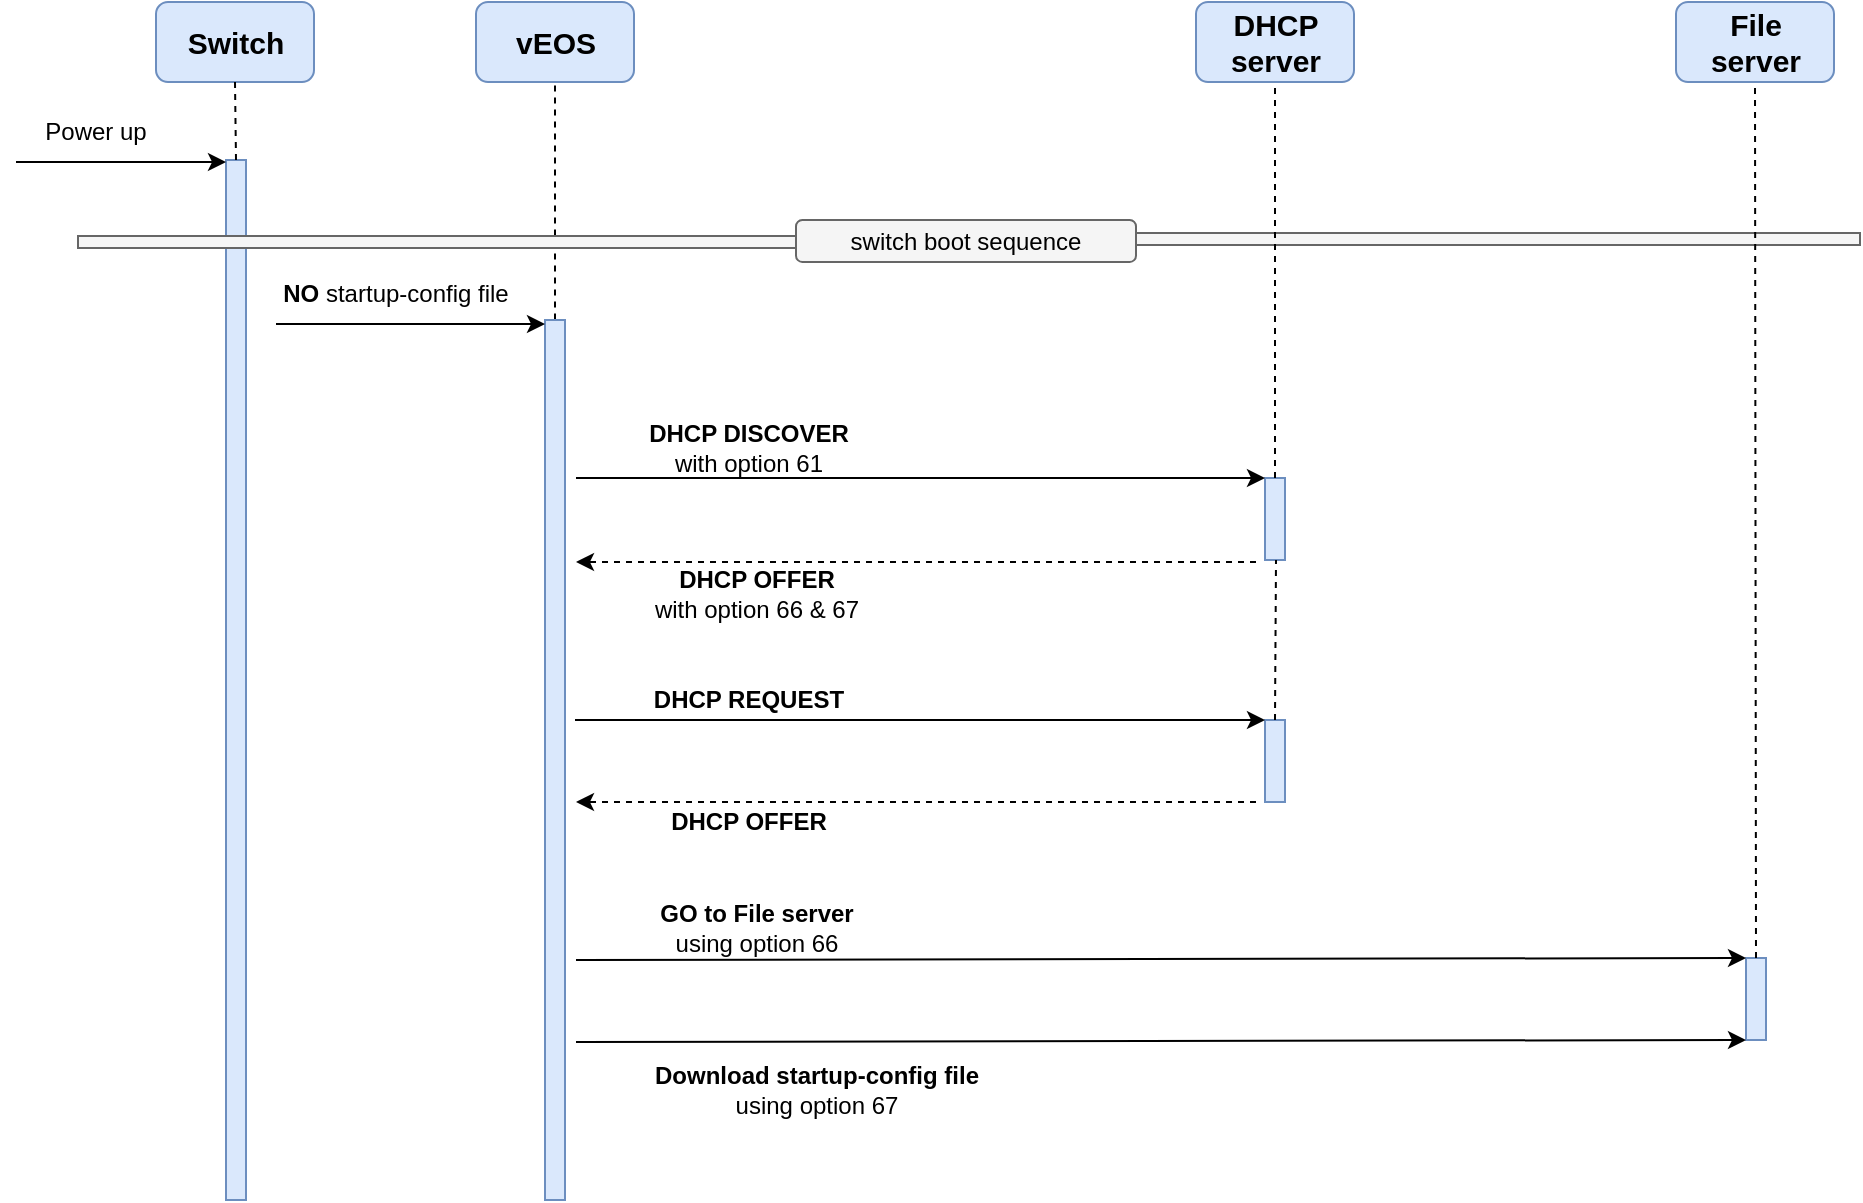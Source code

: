 <mxfile version="21.8.2" type="github">
  <diagram name="Page-1" id="74e2e168-ea6b-b213-b513-2b3c1d86103e">
    <mxGraphModel dx="1096" dy="1026" grid="1" gridSize="10" guides="1" tooltips="1" connect="1" arrows="1" fold="1" page="1" pageScale="1" pageWidth="1100" pageHeight="850" background="none" math="0" shadow="0">
      <root>
        <mxCell id="0" />
        <mxCell id="1" parent="0" />
        <mxCell id="bCRU6YlXV68KjKm_1EpI-22" value="" style="rounded=1;whiteSpace=wrap;html=1;fillColor=#dae8fc;strokeColor=#6c8ebf;" parent="1" vertex="1">
          <mxGeometry x="80" y="41" width="79" height="40" as="geometry" />
        </mxCell>
        <mxCell id="bCRU6YlXV68KjKm_1EpI-23" value="&lt;b&gt;&lt;font style=&quot;font-size: 15px;&quot;&gt;Switch&lt;/font&gt;&lt;/b&gt;" style="text;strokeColor=none;align=center;fillColor=none;html=1;verticalAlign=middle;whiteSpace=wrap;rounded=0;" parent="1" vertex="1">
          <mxGeometry x="90" y="46" width="60" height="30" as="geometry" />
        </mxCell>
        <mxCell id="bCRU6YlXV68KjKm_1EpI-24" value="" style="rounded=1;whiteSpace=wrap;html=1;fillColor=#dae8fc;strokeColor=#6c8ebf;" parent="1" vertex="1">
          <mxGeometry x="240" y="41" width="79" height="40" as="geometry" />
        </mxCell>
        <mxCell id="bCRU6YlXV68KjKm_1EpI-25" value="&lt;b&gt;&lt;font style=&quot;font-size: 15px;&quot;&gt;vEOS&lt;/font&gt;&lt;/b&gt;" style="text;strokeColor=none;align=center;fillColor=none;html=1;verticalAlign=middle;whiteSpace=wrap;rounded=0;" parent="1" vertex="1">
          <mxGeometry x="250" y="46" width="60" height="30" as="geometry" />
        </mxCell>
        <mxCell id="bCRU6YlXV68KjKm_1EpI-26" value="" style="rounded=1;whiteSpace=wrap;html=1;fillColor=#dae8fc;strokeColor=#6c8ebf;" parent="1" vertex="1">
          <mxGeometry x="600" y="41" width="79" height="40" as="geometry" />
        </mxCell>
        <mxCell id="bCRU6YlXV68KjKm_1EpI-27" value="&lt;b&gt;&lt;font style=&quot;font-size: 15px;&quot;&gt;DHCP server&lt;/font&gt;&lt;/b&gt;" style="text;strokeColor=none;align=center;fillColor=none;html=1;verticalAlign=middle;whiteSpace=wrap;rounded=0;" parent="1" vertex="1">
          <mxGeometry x="610" y="46" width="60" height="30" as="geometry" />
        </mxCell>
        <mxCell id="bCRU6YlXV68KjKm_1EpI-28" value="" style="rounded=1;whiteSpace=wrap;html=1;fillColor=#dae8fc;strokeColor=#6c8ebf;" parent="1" vertex="1">
          <mxGeometry x="840" y="41" width="79" height="40" as="geometry" />
        </mxCell>
        <mxCell id="bCRU6YlXV68KjKm_1EpI-29" value="&lt;b&gt;&lt;font style=&quot;font-size: 15px;&quot;&gt;File server&lt;/font&gt;&lt;/b&gt;" style="text;strokeColor=none;align=center;fillColor=none;html=1;verticalAlign=middle;whiteSpace=wrap;rounded=0;" parent="1" vertex="1">
          <mxGeometry x="850" y="46" width="60" height="30" as="geometry" />
        </mxCell>
        <mxCell id="bCRU6YlXV68KjKm_1EpI-30" value="" style="rounded=0;whiteSpace=wrap;html=1;fillColor=#dae8fc;strokeColor=#6c8ebf;" parent="1" vertex="1">
          <mxGeometry x="115" y="120" width="10" height="520" as="geometry" />
        </mxCell>
        <mxCell id="bCRU6YlXV68KjKm_1EpI-31" value="" style="endArrow=classic;html=1;rounded=0;" parent="1" edge="1">
          <mxGeometry width="50" height="50" relative="1" as="geometry">
            <mxPoint x="10" y="121" as="sourcePoint" />
            <mxPoint x="115" y="121" as="targetPoint" />
          </mxGeometry>
        </mxCell>
        <mxCell id="bCRU6YlXV68KjKm_1EpI-32" value="Power up" style="text;strokeColor=none;align=center;fillColor=none;html=1;verticalAlign=middle;whiteSpace=wrap;rounded=0;" parent="1" vertex="1">
          <mxGeometry x="20" y="91" width="60" height="30" as="geometry" />
        </mxCell>
        <mxCell id="bCRU6YlXV68KjKm_1EpI-34" value="" style="endArrow=none;dashed=1;html=1;rounded=0;entryX=0.5;entryY=1;entryDx=0;entryDy=0;exitX=0.5;exitY=0;exitDx=0;exitDy=0;" parent="1" source="bCRU6YlXV68KjKm_1EpI-30" target="bCRU6YlXV68KjKm_1EpI-22" edge="1">
          <mxGeometry width="50" height="50" relative="1" as="geometry">
            <mxPoint x="510" y="550" as="sourcePoint" />
            <mxPoint x="560" y="500" as="targetPoint" />
          </mxGeometry>
        </mxCell>
        <mxCell id="bCRU6YlXV68KjKm_1EpI-35" value="" style="endArrow=none;dashed=1;html=1;rounded=0;entryX=0.5;entryY=1;entryDx=0;entryDy=0;exitX=0.5;exitY=0.695;exitDx=0;exitDy=0;exitPerimeter=0;" parent="1" target="bCRU6YlXV68KjKm_1EpI-24" edge="1" source="bCRU6YlXV68KjKm_1EpI-36">
          <mxGeometry width="50" height="50" relative="1" as="geometry">
            <mxPoint x="280" y="840" as="sourcePoint" />
            <mxPoint x="560" y="550" as="targetPoint" />
          </mxGeometry>
        </mxCell>
        <mxCell id="bCRU6YlXV68KjKm_1EpI-36" value="" style="rounded=0;whiteSpace=wrap;html=1;fillColor=#dae8fc;strokeColor=#6c8ebf;" parent="1" vertex="1">
          <mxGeometry x="274.5" y="200" width="10" height="440" as="geometry" />
        </mxCell>
        <mxCell id="bCRU6YlXV68KjKm_1EpI-37" value="" style="endArrow=classic;html=1;rounded=0;" parent="1" edge="1">
          <mxGeometry width="50" height="50" relative="1" as="geometry">
            <mxPoint x="140" y="202" as="sourcePoint" />
            <mxPoint x="274.5" y="202" as="targetPoint" />
          </mxGeometry>
        </mxCell>
        <mxCell id="bCRU6YlXV68KjKm_1EpI-39" value="&lt;b&gt;NO&lt;/b&gt; startup-config file" style="text;strokeColor=none;align=center;fillColor=none;html=1;verticalAlign=middle;whiteSpace=wrap;rounded=0;" parent="1" vertex="1">
          <mxGeometry x="140" y="172" width="120" height="30" as="geometry" />
        </mxCell>
        <mxCell id="bCRU6YlXV68KjKm_1EpI-40" value="" style="rounded=0;whiteSpace=wrap;html=1;rotation=-90;fillColor=#f5f5f5;fontColor=#333333;strokeColor=#666666;" parent="1" vertex="1">
          <mxGeometry x="219" y="-20" width="6" height="362" as="geometry" />
        </mxCell>
        <mxCell id="bCRU6YlXV68KjKm_1EpI-42" value="" style="rounded=1;whiteSpace=wrap;html=1;fillColor=#f5f5f5;fontColor=#333333;strokeColor=#666666;" parent="1" vertex="1">
          <mxGeometry x="400" y="150" width="170" height="21" as="geometry" />
        </mxCell>
        <mxCell id="bCRU6YlXV68KjKm_1EpI-41" value="switch boot sequence" style="text;strokeColor=none;align=center;fillColor=none;html=1;verticalAlign=middle;whiteSpace=wrap;rounded=0;" parent="1" vertex="1">
          <mxGeometry x="420" y="147" width="130" height="27" as="geometry" />
        </mxCell>
        <mxCell id="bCRU6YlXV68KjKm_1EpI-43" value="" style="rounded=0;whiteSpace=wrap;html=1;rotation=-90;fillColor=#f5f5f5;fontColor=#333333;strokeColor=#666666;" parent="1" vertex="1">
          <mxGeometry x="748" y="-21.5" width="6" height="362" as="geometry" />
        </mxCell>
        <mxCell id="bCRU6YlXV68KjKm_1EpI-44" value="" style="rounded=0;whiteSpace=wrap;html=1;fillColor=#dae8fc;strokeColor=#6c8ebf;" parent="1" vertex="1">
          <mxGeometry x="634.5" y="279" width="10" height="41" as="geometry" />
        </mxCell>
        <mxCell id="bCRU6YlXV68KjKm_1EpI-45" value="" style="endArrow=none;dashed=1;html=1;rounded=0;entryX=0.5;entryY=1;entryDx=0;entryDy=0;exitX=0.5;exitY=0;exitDx=0;exitDy=0;" parent="1" source="bCRU6YlXV68KjKm_1EpI-44" target="bCRU6YlXV68KjKm_1EpI-26" edge="1">
          <mxGeometry width="50" height="50" relative="1" as="geometry">
            <mxPoint x="290" y="850" as="sourcePoint" />
            <mxPoint x="290" y="91" as="targetPoint" />
          </mxGeometry>
        </mxCell>
        <mxCell id="bCRU6YlXV68KjKm_1EpI-46" value="" style="edgeStyle=none;orthogonalLoop=1;jettySize=auto;html=1;rounded=0;entryX=0;entryY=0;entryDx=0;entryDy=0;" parent="1" target="bCRU6YlXV68KjKm_1EpI-44" edge="1">
          <mxGeometry width="80" relative="1" as="geometry">
            <mxPoint x="290" y="279" as="sourcePoint" />
            <mxPoint x="500" y="279" as="targetPoint" />
            <Array as="points" />
          </mxGeometry>
        </mxCell>
        <mxCell id="bCRU6YlXV68KjKm_1EpI-47" value="&lt;b&gt;DHCP DISCOVER&lt;/b&gt;&lt;br&gt;with option 61" style="text;strokeColor=none;align=center;fillColor=none;html=1;verticalAlign=middle;whiteSpace=wrap;rounded=0;" parent="1" vertex="1">
          <mxGeometry x="321" y="249" width="111" height="30" as="geometry" />
        </mxCell>
        <mxCell id="bCRU6YlXV68KjKm_1EpI-48" value="" style="edgeStyle=none;orthogonalLoop=1;jettySize=auto;html=1;rounded=0;dashed=1;" parent="1" edge="1">
          <mxGeometry width="80" relative="1" as="geometry">
            <mxPoint x="630" y="321" as="sourcePoint" />
            <mxPoint x="290" y="321" as="targetPoint" />
            <Array as="points" />
          </mxGeometry>
        </mxCell>
        <mxCell id="bCRU6YlXV68KjKm_1EpI-49" value="&lt;b&gt;DHCP OFFER&lt;/b&gt;&lt;br&gt;with option 66 &amp;amp; 67" style="text;strokeColor=none;align=center;fillColor=none;html=1;verticalAlign=middle;whiteSpace=wrap;rounded=0;" parent="1" vertex="1">
          <mxGeometry x="319.5" y="322" width="120.5" height="30" as="geometry" />
        </mxCell>
        <mxCell id="bCRU6YlXV68KjKm_1EpI-51" value="" style="rounded=0;whiteSpace=wrap;html=1;fillColor=#dae8fc;strokeColor=#6c8ebf;" parent="1" vertex="1">
          <mxGeometry x="634.5" y="400" width="10" height="41" as="geometry" />
        </mxCell>
        <mxCell id="bCRU6YlXV68KjKm_1EpI-53" value="" style="endArrow=none;dashed=1;html=1;rounded=0;exitX=0.5;exitY=0;exitDx=0;exitDy=0;" parent="1" source="bCRU6YlXV68KjKm_1EpI-51" edge="1">
          <mxGeometry width="50" height="50" relative="1" as="geometry">
            <mxPoint x="650" y="289" as="sourcePoint" />
            <mxPoint x="640" y="320" as="targetPoint" />
          </mxGeometry>
        </mxCell>
        <mxCell id="bCRU6YlXV68KjKm_1EpI-54" value="" style="edgeStyle=none;orthogonalLoop=1;jettySize=auto;html=1;rounded=0;entryX=0;entryY=0;entryDx=0;entryDy=0;" parent="1" edge="1">
          <mxGeometry width="80" relative="1" as="geometry">
            <mxPoint x="289.5" y="400" as="sourcePoint" />
            <mxPoint x="634.5" y="400" as="targetPoint" />
            <Array as="points" />
          </mxGeometry>
        </mxCell>
        <mxCell id="bCRU6YlXV68KjKm_1EpI-55" value="&lt;b&gt;DHCP REQUEST&lt;/b&gt;" style="text;strokeColor=none;align=center;fillColor=none;html=1;verticalAlign=middle;whiteSpace=wrap;rounded=0;" parent="1" vertex="1">
          <mxGeometry x="321" y="380" width="111" height="20" as="geometry" />
        </mxCell>
        <mxCell id="bCRU6YlXV68KjKm_1EpI-56" value="" style="edgeStyle=none;orthogonalLoop=1;jettySize=auto;html=1;rounded=0;dashed=1;" parent="1" edge="1">
          <mxGeometry width="80" relative="1" as="geometry">
            <mxPoint x="630" y="441" as="sourcePoint" />
            <mxPoint x="290" y="441" as="targetPoint" />
            <Array as="points" />
          </mxGeometry>
        </mxCell>
        <mxCell id="bCRU6YlXV68KjKm_1EpI-57" value="&lt;b&gt;DHCP OFFER&lt;/b&gt;" style="text;strokeColor=none;align=center;fillColor=none;html=1;verticalAlign=middle;whiteSpace=wrap;rounded=0;" parent="1" vertex="1">
          <mxGeometry x="321" y="441" width="111" height="20" as="geometry" />
        </mxCell>
        <mxCell id="bCRU6YlXV68KjKm_1EpI-58" value="" style="rounded=0;whiteSpace=wrap;html=1;fillColor=#dae8fc;strokeColor=#6c8ebf;" parent="1" vertex="1">
          <mxGeometry x="875" y="519" width="10" height="41" as="geometry" />
        </mxCell>
        <mxCell id="bCRU6YlXV68KjKm_1EpI-59" value="" style="endArrow=none;dashed=1;html=1;rounded=0;entryX=0.5;entryY=1;entryDx=0;entryDy=0;exitX=0.5;exitY=0;exitDx=0;exitDy=0;" parent="1" source="bCRU6YlXV68KjKm_1EpI-58" target="bCRU6YlXV68KjKm_1EpI-28" edge="1">
          <mxGeometry width="50" height="50" relative="1" as="geometry">
            <mxPoint x="650" y="289" as="sourcePoint" />
            <mxPoint x="650" y="91" as="targetPoint" />
          </mxGeometry>
        </mxCell>
        <mxCell id="bCRU6YlXV68KjKm_1EpI-60" value="" style="edgeStyle=none;orthogonalLoop=1;jettySize=auto;html=1;rounded=0;entryX=0;entryY=0;entryDx=0;entryDy=0;" parent="1" edge="1">
          <mxGeometry width="80" relative="1" as="geometry">
            <mxPoint x="290" y="520" as="sourcePoint" />
            <mxPoint x="875" y="519" as="targetPoint" />
            <Array as="points" />
          </mxGeometry>
        </mxCell>
        <mxCell id="bCRU6YlXV68KjKm_1EpI-61" value="&lt;b&gt;GO to File server&lt;br&gt;&lt;/b&gt;using option 66" style="text;strokeColor=none;align=center;fillColor=none;html=1;verticalAlign=middle;whiteSpace=wrap;rounded=0;" parent="1" vertex="1">
          <mxGeometry x="321" y="489" width="119" height="30" as="geometry" />
        </mxCell>
        <mxCell id="bCRU6YlXV68KjKm_1EpI-62" value="" style="edgeStyle=none;orthogonalLoop=1;jettySize=auto;html=1;rounded=0;entryX=0;entryY=0;entryDx=0;entryDy=0;" parent="1" edge="1">
          <mxGeometry width="80" relative="1" as="geometry">
            <mxPoint x="290" y="561" as="sourcePoint" />
            <mxPoint x="875" y="560" as="targetPoint" />
            <Array as="points" />
          </mxGeometry>
        </mxCell>
        <mxCell id="bCRU6YlXV68KjKm_1EpI-63" value="&lt;b&gt;Download startup-config file&lt;br&gt;&lt;/b&gt;using option 67" style="text;strokeColor=none;align=center;fillColor=none;html=1;verticalAlign=middle;whiteSpace=wrap;rounded=0;" parent="1" vertex="1">
          <mxGeometry x="321" y="570" width="179" height="30" as="geometry" />
        </mxCell>
      </root>
    </mxGraphModel>
  </diagram>
</mxfile>
